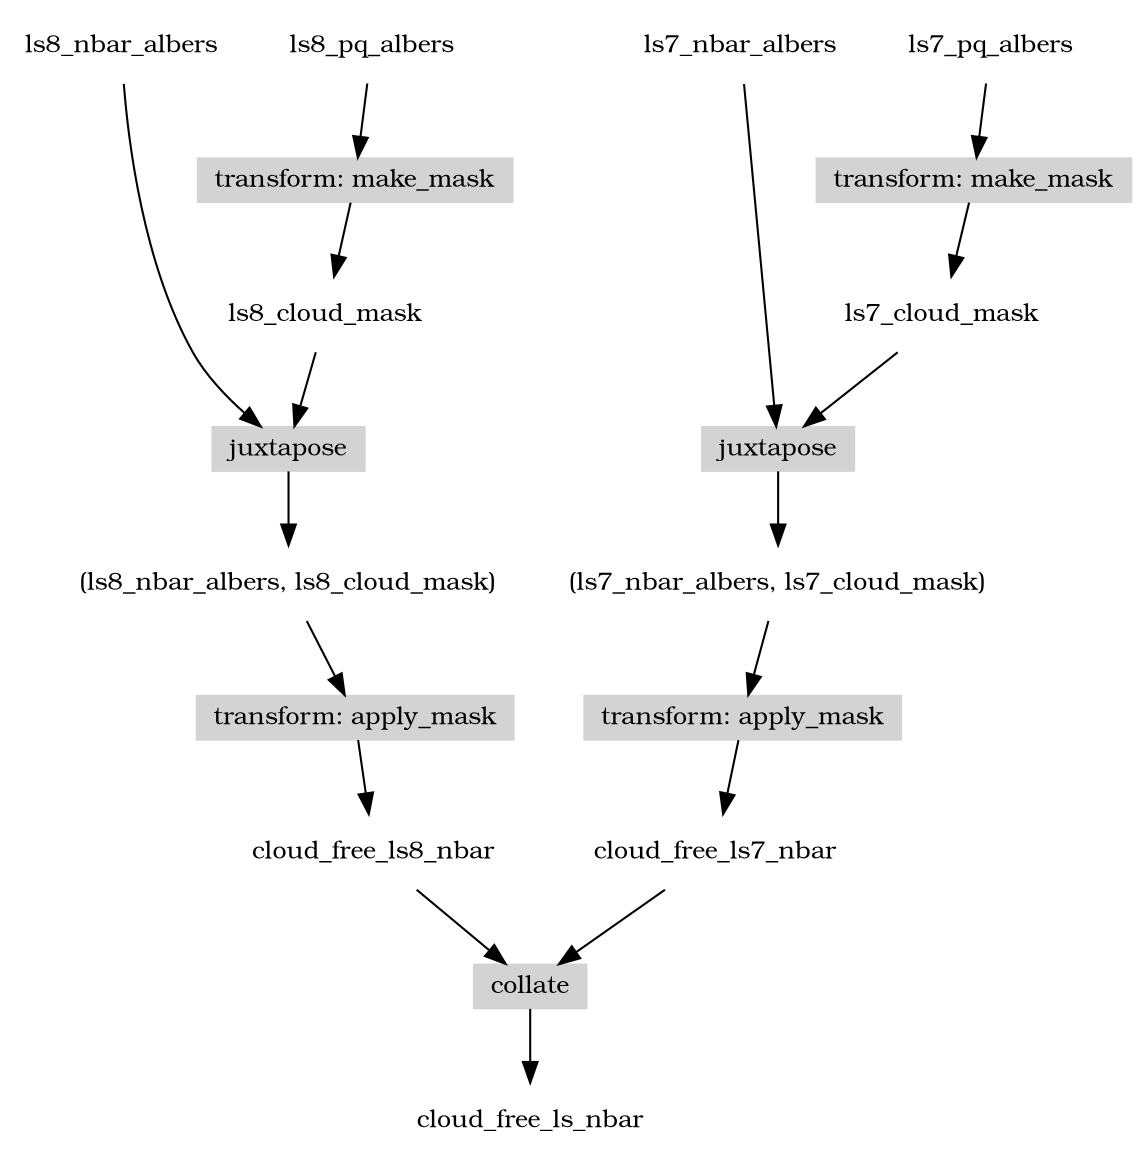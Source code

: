 digraph G {
    node[fontname="Bookman", fontsize=12];
    cloud_free_ls_nbar [shape=plaintext];
    cloud_free_ls8_nbar [shape=plaintext];
    cloud_free_ls7_nbar [shape=plaintext];
    collate [shape=box, style=filled, color="lightgray", height=0.2];
    collate -> cloud_free_ls_nbar;
    cloud_free_ls8_nbar -> collate;
    cloud_free_ls7_nbar -> collate;
    trans1 [label="transform: apply_mask", shape=box, style=filled, color="lightgray", height=0.2];
    trans2 [label="transform: apply_mask", shape=box, style=filled, color="lightgray", height=0.2];
    trans1 -> cloud_free_ls8_nbar;
    trans2 -> cloud_free_ls7_nbar;
    jux1 [label="(ls8_nbar_albers, ls8_cloud_mask)", shape=plaintext];
    jux2 [label="(ls7_nbar_albers, ls7_cloud_mask)", shape=plaintext];
    jux1 -> trans1;
    jux2 -> trans2;
    jux_box_1 [label="juxtapose", shape=box, style=filled, color="lightgray", height=0.2];
    jux_box_2 [label="juxtapose", shape=box, style=filled, color="lightgray", height=0.2];
    jux_box_1 -> jux1;
    jux_box_2 -> jux2;
    { rank="same"; ls8_nbar_albers; ls7_nbar_albers; ls8_pq_albers; ls7_pq_albers; }
    ls8_nbar_albers [shape=plaintext];
    ls7_nbar_albers [shape=plaintext];
    ls8_nbar_albers -> jux_box_1;
    ls7_nbar_albers -> jux_box_2;
    trans3 [label="transform: make_mask", shape=box, style=filled, color="lightgray", height=0.2];
    trans4 [label="transform: make_mask", shape=box, style=filled, color="lightgray", height=0.2];
    ls8_cloud_mask [shape=plaintext];
    ls7_cloud_mask [shape=plaintext];
    trans3 -> ls8_cloud_mask;
    ls8_cloud_mask -> jux_box_1;
    trans4 -> ls7_cloud_mask;
    ls7_cloud_mask -> jux_box_2;
    ls8_pq_albers [shape=plaintext];
    ls7_pq_albers [shape=plaintext];
    ls8_pq_albers -> trans3;
    ls7_pq_albers -> trans4;
}
